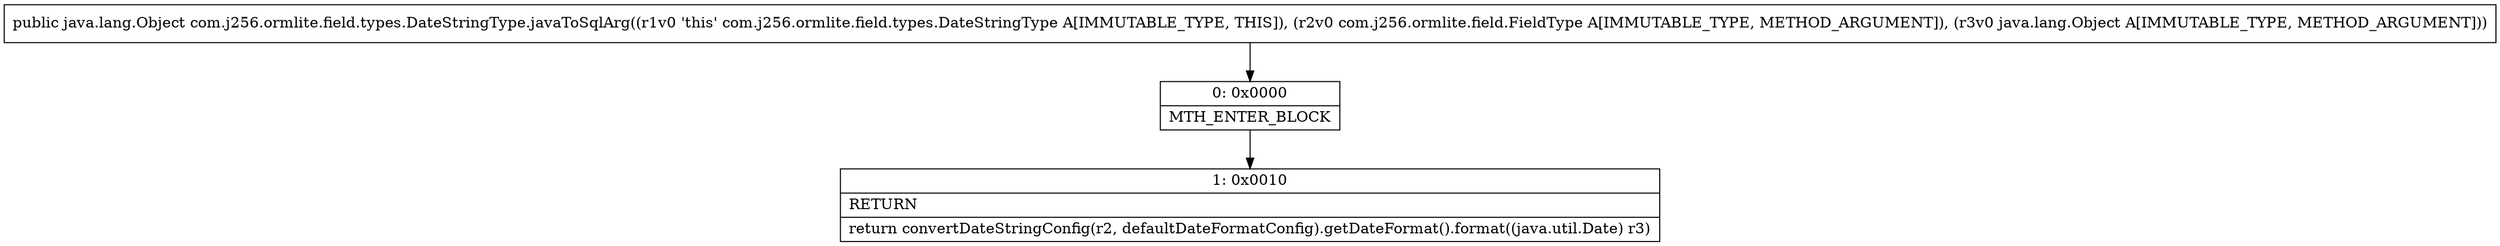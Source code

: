 digraph "CFG forcom.j256.ormlite.field.types.DateStringType.javaToSqlArg(Lcom\/j256\/ormlite\/field\/FieldType;Ljava\/lang\/Object;)Ljava\/lang\/Object;" {
Node_0 [shape=record,label="{0\:\ 0x0000|MTH_ENTER_BLOCK\l}"];
Node_1 [shape=record,label="{1\:\ 0x0010|RETURN\l|return convertDateStringConfig(r2, defaultDateFormatConfig).getDateFormat().format((java.util.Date) r3)\l}"];
MethodNode[shape=record,label="{public java.lang.Object com.j256.ormlite.field.types.DateStringType.javaToSqlArg((r1v0 'this' com.j256.ormlite.field.types.DateStringType A[IMMUTABLE_TYPE, THIS]), (r2v0 com.j256.ormlite.field.FieldType A[IMMUTABLE_TYPE, METHOD_ARGUMENT]), (r3v0 java.lang.Object A[IMMUTABLE_TYPE, METHOD_ARGUMENT])) }"];
MethodNode -> Node_0;
Node_0 -> Node_1;
}

